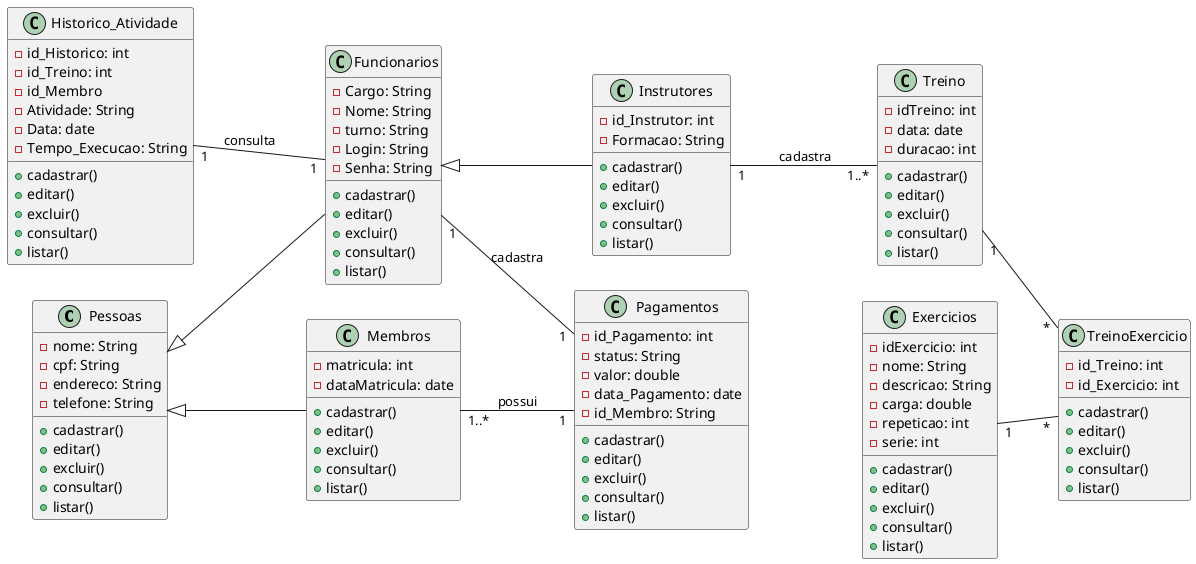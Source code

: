 @startuml ClassesAcademia

left to right direction

class Pessoas {
    - nome: String
    - cpf: String
    - endereco: String
    - telefone: String
    + cadastrar()
    + editar()
    + excluir()
    + consultar()
    + listar()
}

class Funcionarios {
    - Cargo: String
    - Nome: String
    - turno: String
    - Login: String
    - Senha: String
    + cadastrar()
    + editar()
    + excluir()
    + consultar()
    + listar()
}

class Instrutores {
    - id_Instrutor: int
    - Formacao: String
    + cadastrar()
    + editar()
    + excluir()
    + consultar()
    + listar()
}

class Pagamentos {
    - id_Pagamento: int
    - status: String
    - valor: double
    - data_Pagamento: date
    - id_Membro: String
    + cadastrar()
    + editar()
    + excluir()
    + consultar()
    + listar()
}

class Membros {
    - matricula: int
    - dataMatricula: date
    + cadastrar()
    + editar()
    + excluir()
    + consultar()
    + listar()
}

class Treino {
    - idTreino: int
    - data: date
    - duracao: int
    + cadastrar()
    + editar()
    + excluir()
    + consultar()
    + listar()
}

class Exercicios {
    - idExercicio: int
    - nome: String
    - descricao: String
    - carga: double
    - repeticao: int
    - serie: int
    + cadastrar()
    + editar()
    + excluir()
    + consultar()
    + listar()
}

class TreinoExercicio {
    - id_Treino: int
    - id_Exercicio: int
    + cadastrar()
    + editar()
    + excluir()
    + consultar()
    + listar()
}
class Historico_Atividade {
    - id_Historico: int
    - id_Treino: int
    - id_Membro
    - Atividade: String
    - Data: date
    - Tempo_Execucao: String
    + cadastrar()
    + editar()
    + excluir()
    + consultar()
    + listar()
}

Pessoas <|-- Funcionarios
Funcionarios <|-- Instrutores
Pessoas <|-- Membros

Pagamentos "1" -up- "1..*" Membros: possui

Funcionarios "1" -- "1" Pagamentos: cadastra
Funcionarios "1" -up- "1" Historico_Atividade: consulta

Instrutores "1" -- "1..*" Treino: cadastra
Treino "1" -- "*" TreinoExercicio
Exercicios "1" -- "*" TreinoExercicio

@enduml
